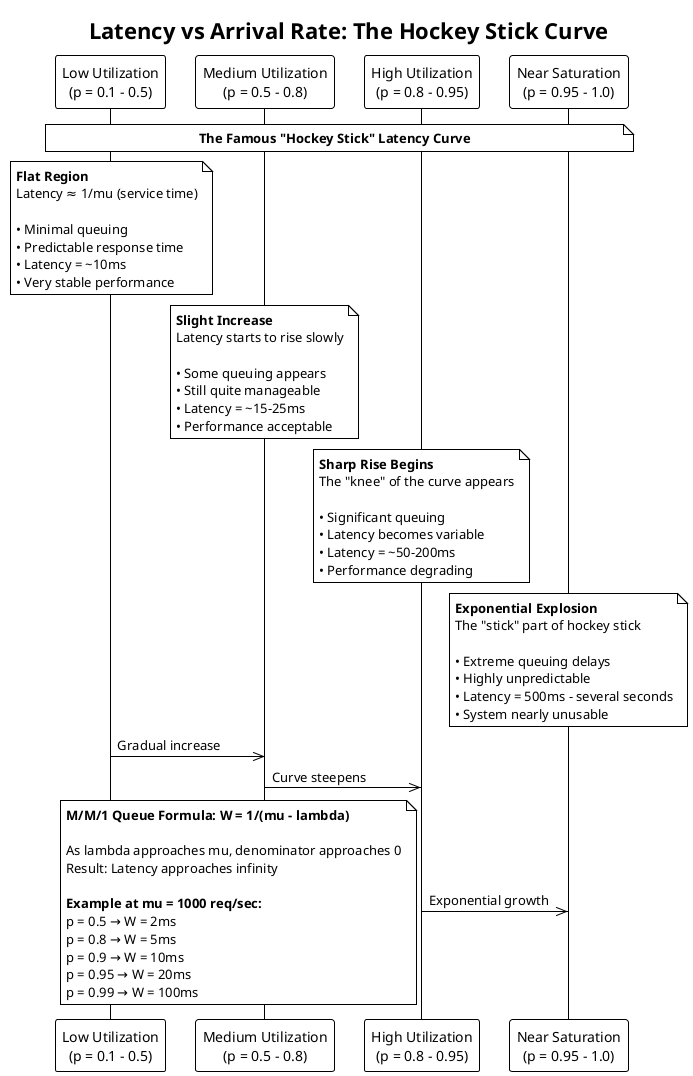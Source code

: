 @startuml latency_vs_arrival_rate

!theme plain
skinparam backgroundColor white
skinparam defaultTextColor black

title Latency vs Arrival Rate: The Hockey Stick Curve

' Create visual representation of the latency curve
participant "Low Utilization\n(p = 0.1 - 0.5)" as low
participant "Medium Utilization\n(p = 0.5 - 0.8)" as medium
participant "High Utilization\n(p = 0.8 - 0.95)" as high
participant "Near Saturation\n(p = 0.95 - 1.0)" as critical

note over low, critical
  **The Famous "Hockey Stick" Latency Curve**
end note

note over low
  **Flat Region**
  Latency ≈ 1/mu (service time)
  
  • Minimal queuing
  • Predictable response time
  • Latency = ~10ms
  • Very stable performance
end note

note over medium
  **Slight Increase**
  Latency starts to rise slowly
  
  • Some queuing appears
  • Still quite manageable
  • Latency = ~15-25ms
  • Performance acceptable
end note

note over high
  **Sharp Rise Begins**
  The "knee" of the curve appears
  
  • Significant queuing
  • Latency becomes variable
  • Latency = ~50-200ms
  • Performance degrading
end note

note over critical
  **Exponential Explosion**
  The "stick" part of hockey stick
  
  • Extreme queuing delays
  • Highly unpredictable
  • Latency = 500ms - several seconds
  • System nearly unusable
end note

' Show the progression
low ->> medium : Gradual increase
medium ->> high : Curve steepens  
high ->> critical : Exponential growth

' Mathematical representation
note bottom
  **M/M/1 Queue Formula: W = 1/(mu - lambda)**
  
  As lambda approaches mu, denominator approaches 0
  Result: Latency approaches infinity
  
  **Example at mu = 1000 req/sec:**
  p = 0.5 → W = 2ms
  p = 0.8 → W = 5ms  
  p = 0.9 → W = 10ms
  p = 0.95 → W = 20ms
  p = 0.99 → W = 100ms
end note

@enduml 